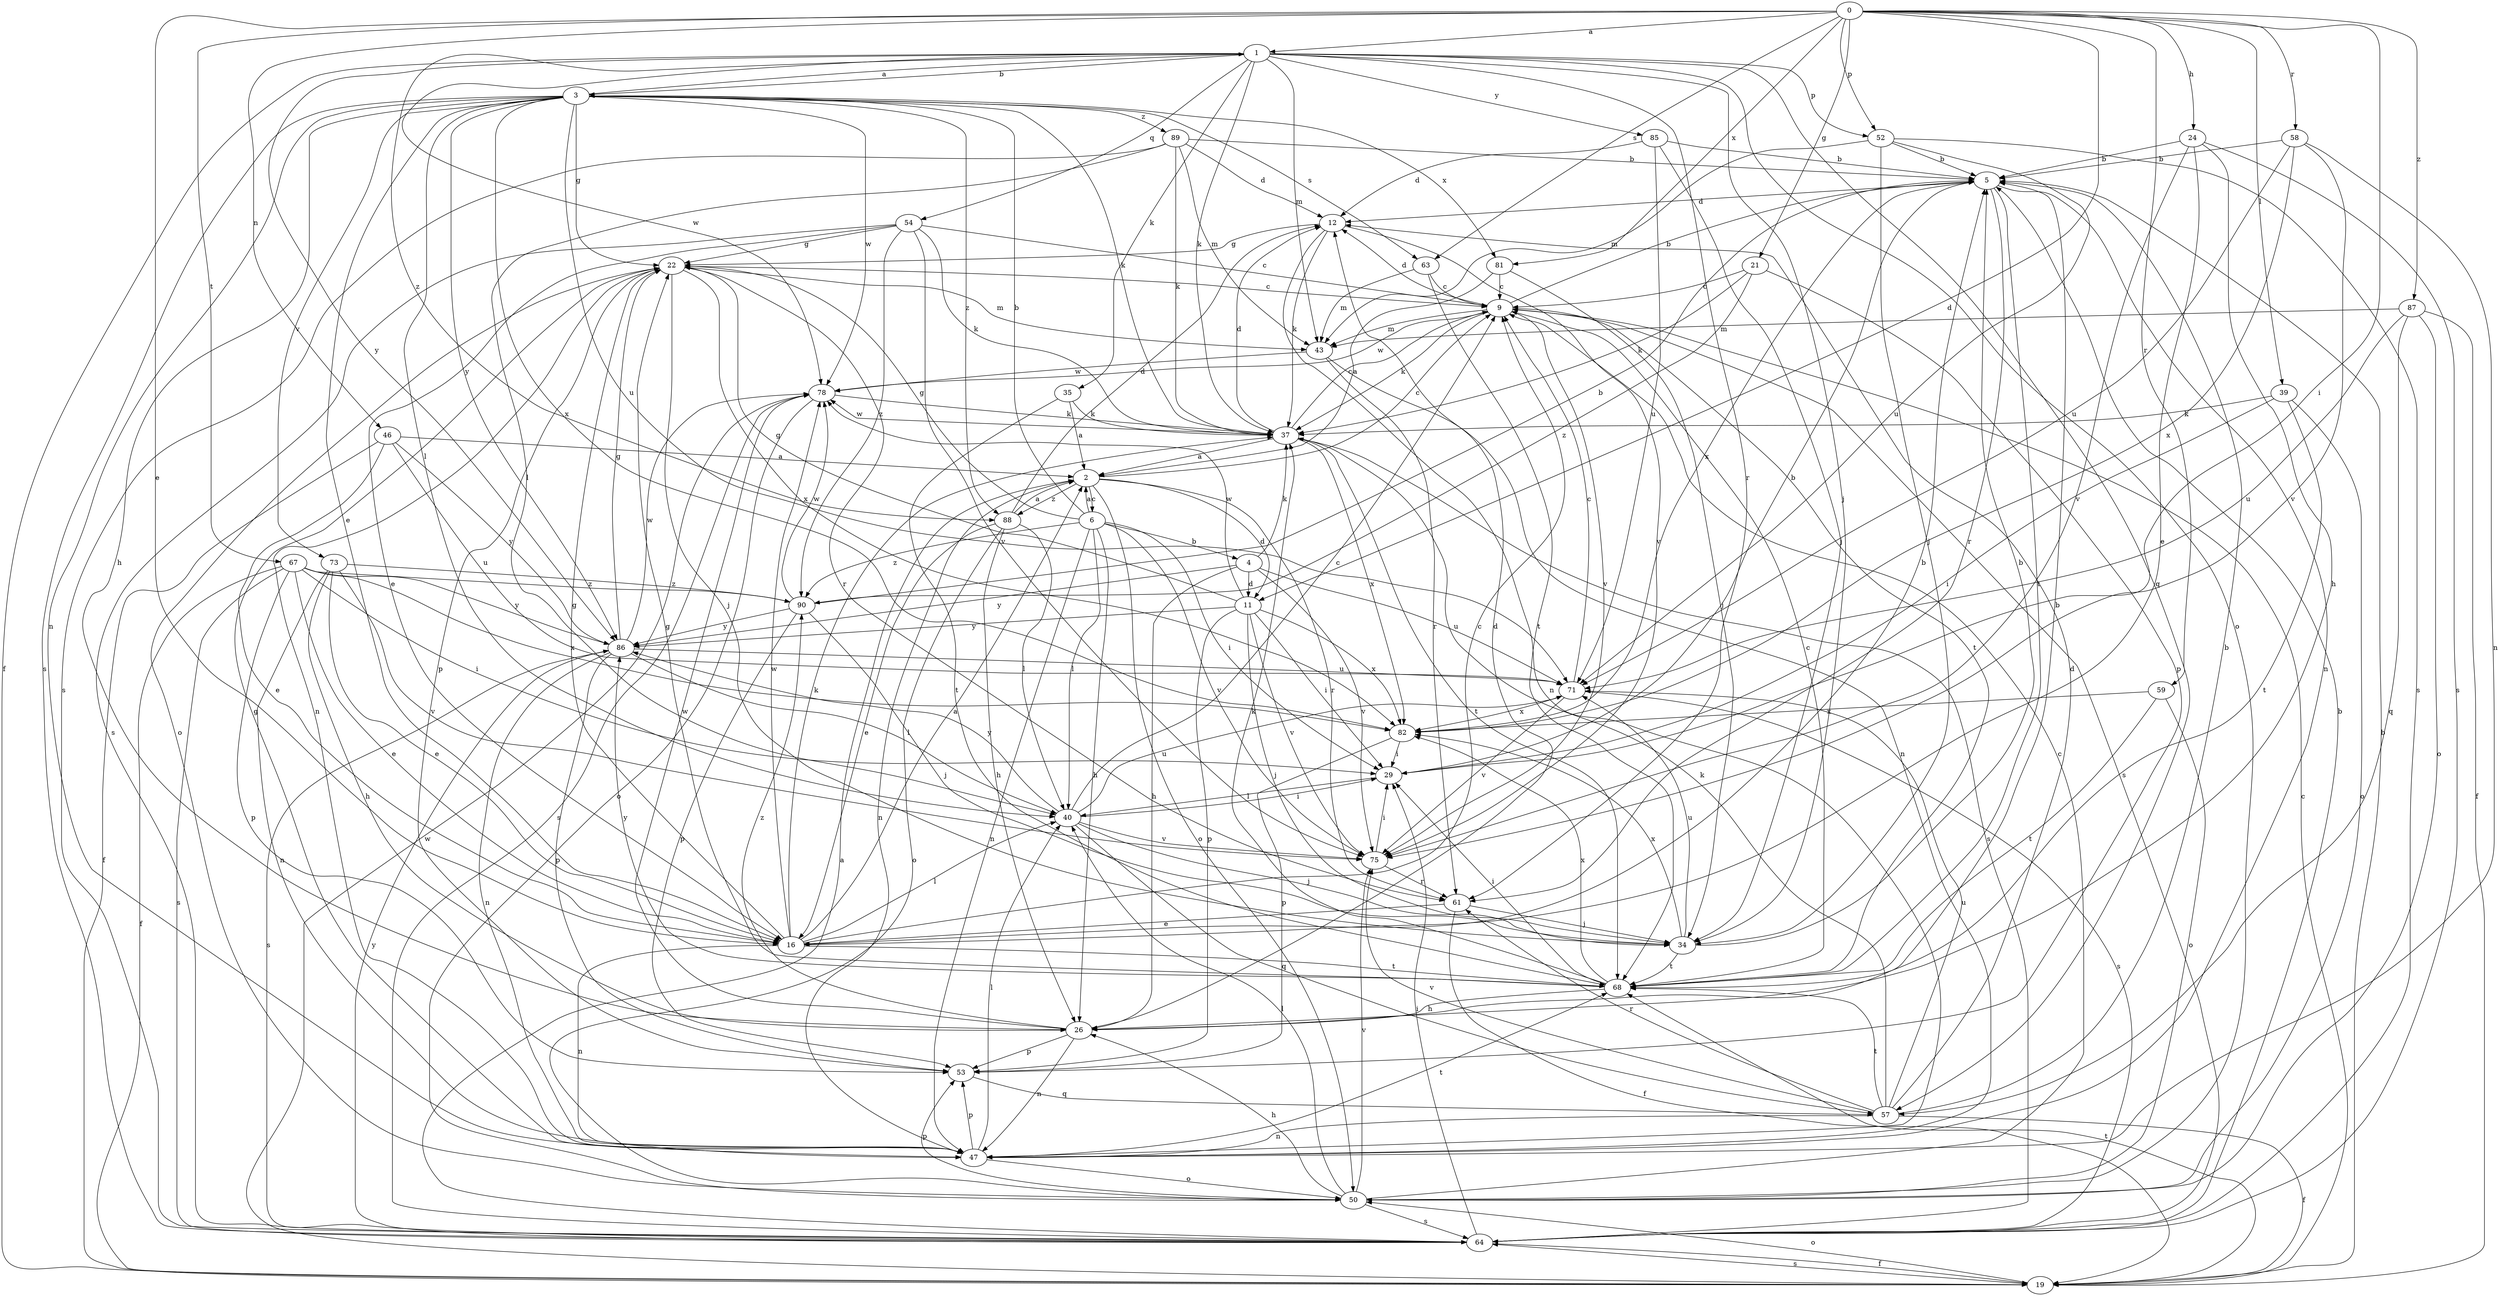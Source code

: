 strict digraph  {
0;
1;
2;
3;
4;
5;
6;
9;
11;
12;
16;
19;
21;
22;
24;
26;
29;
34;
35;
37;
39;
40;
43;
46;
47;
50;
52;
53;
54;
57;
58;
59;
61;
63;
64;
67;
68;
71;
73;
75;
78;
81;
82;
85;
86;
87;
88;
89;
90;
0 -> 1  [label=a];
0 -> 11  [label=d];
0 -> 16  [label=e];
0 -> 21  [label=g];
0 -> 24  [label=h];
0 -> 29  [label=i];
0 -> 39  [label=l];
0 -> 46  [label=n];
0 -> 52  [label=p];
0 -> 58  [label=r];
0 -> 59  [label=r];
0 -> 63  [label=s];
0 -> 67  [label=t];
0 -> 81  [label=x];
0 -> 87  [label=z];
1 -> 3  [label=b];
1 -> 19  [label=f];
1 -> 34  [label=j];
1 -> 35  [label=k];
1 -> 37  [label=k];
1 -> 43  [label=m];
1 -> 50  [label=o];
1 -> 52  [label=p];
1 -> 54  [label=q];
1 -> 57  [label=q];
1 -> 61  [label=r];
1 -> 78  [label=w];
1 -> 85  [label=y];
1 -> 86  [label=y];
1 -> 88  [label=z];
2 -> 6  [label=c];
2 -> 9  [label=c];
2 -> 11  [label=d];
2 -> 47  [label=n];
2 -> 50  [label=o];
2 -> 61  [label=r];
2 -> 88  [label=z];
3 -> 1  [label=a];
3 -> 16  [label=e];
3 -> 22  [label=g];
3 -> 26  [label=h];
3 -> 37  [label=k];
3 -> 40  [label=l];
3 -> 47  [label=n];
3 -> 63  [label=s];
3 -> 64  [label=s];
3 -> 71  [label=u];
3 -> 73  [label=v];
3 -> 78  [label=w];
3 -> 81  [label=x];
3 -> 82  [label=x];
3 -> 86  [label=y];
3 -> 88  [label=z];
3 -> 89  [label=z];
4 -> 11  [label=d];
4 -> 26  [label=h];
4 -> 37  [label=k];
4 -> 71  [label=u];
4 -> 75  [label=v];
4 -> 86  [label=y];
5 -> 12  [label=d];
5 -> 47  [label=n];
5 -> 61  [label=r];
5 -> 68  [label=t];
5 -> 82  [label=x];
6 -> 2  [label=a];
6 -> 3  [label=b];
6 -> 4  [label=b];
6 -> 22  [label=g];
6 -> 26  [label=h];
6 -> 29  [label=i];
6 -> 40  [label=l];
6 -> 47  [label=n];
6 -> 75  [label=v];
6 -> 90  [label=z];
9 -> 5  [label=b];
9 -> 12  [label=d];
9 -> 37  [label=k];
9 -> 43  [label=m];
9 -> 64  [label=s];
9 -> 68  [label=t];
9 -> 75  [label=v];
9 -> 78  [label=w];
11 -> 22  [label=g];
11 -> 29  [label=i];
11 -> 34  [label=j];
11 -> 53  [label=p];
11 -> 75  [label=v];
11 -> 78  [label=w];
11 -> 82  [label=x];
11 -> 86  [label=y];
12 -> 22  [label=g];
12 -> 37  [label=k];
12 -> 47  [label=n];
12 -> 75  [label=v];
16 -> 2  [label=a];
16 -> 5  [label=b];
16 -> 9  [label=c];
16 -> 22  [label=g];
16 -> 37  [label=k];
16 -> 40  [label=l];
16 -> 47  [label=n];
16 -> 68  [label=t];
16 -> 78  [label=w];
19 -> 5  [label=b];
19 -> 9  [label=c];
19 -> 50  [label=o];
19 -> 64  [label=s];
19 -> 68  [label=t];
19 -> 78  [label=w];
21 -> 9  [label=c];
21 -> 37  [label=k];
21 -> 53  [label=p];
21 -> 90  [label=z];
22 -> 9  [label=c];
22 -> 34  [label=j];
22 -> 43  [label=m];
22 -> 47  [label=n];
22 -> 50  [label=o];
22 -> 53  [label=p];
22 -> 61  [label=r];
22 -> 82  [label=x];
24 -> 5  [label=b];
24 -> 16  [label=e];
24 -> 26  [label=h];
24 -> 64  [label=s];
24 -> 75  [label=v];
26 -> 5  [label=b];
26 -> 12  [label=d];
26 -> 47  [label=n];
26 -> 53  [label=p];
26 -> 78  [label=w];
26 -> 90  [label=z];
29 -> 5  [label=b];
29 -> 40  [label=l];
34 -> 5  [label=b];
34 -> 68  [label=t];
34 -> 71  [label=u];
34 -> 82  [label=x];
35 -> 2  [label=a];
35 -> 37  [label=k];
35 -> 68  [label=t];
37 -> 2  [label=a];
37 -> 9  [label=c];
37 -> 12  [label=d];
37 -> 64  [label=s];
37 -> 68  [label=t];
37 -> 78  [label=w];
37 -> 82  [label=x];
39 -> 29  [label=i];
39 -> 37  [label=k];
39 -> 50  [label=o];
39 -> 68  [label=t];
40 -> 9  [label=c];
40 -> 29  [label=i];
40 -> 34  [label=j];
40 -> 57  [label=q];
40 -> 71  [label=u];
40 -> 75  [label=v];
40 -> 86  [label=y];
43 -> 47  [label=n];
43 -> 61  [label=r];
43 -> 78  [label=w];
46 -> 2  [label=a];
46 -> 16  [label=e];
46 -> 19  [label=f];
46 -> 71  [label=u];
46 -> 86  [label=y];
47 -> 22  [label=g];
47 -> 40  [label=l];
47 -> 50  [label=o];
47 -> 53  [label=p];
47 -> 68  [label=t];
50 -> 9  [label=c];
50 -> 26  [label=h];
50 -> 40  [label=l];
50 -> 53  [label=p];
50 -> 64  [label=s];
50 -> 75  [label=v];
52 -> 5  [label=b];
52 -> 34  [label=j];
52 -> 43  [label=m];
52 -> 64  [label=s];
52 -> 71  [label=u];
53 -> 57  [label=q];
54 -> 9  [label=c];
54 -> 16  [label=e];
54 -> 22  [label=g];
54 -> 37  [label=k];
54 -> 64  [label=s];
54 -> 75  [label=v];
54 -> 90  [label=z];
57 -> 5  [label=b];
57 -> 12  [label=d];
57 -> 19  [label=f];
57 -> 37  [label=k];
57 -> 47  [label=n];
57 -> 61  [label=r];
57 -> 68  [label=t];
57 -> 71  [label=u];
57 -> 75  [label=v];
58 -> 5  [label=b];
58 -> 47  [label=n];
58 -> 71  [label=u];
58 -> 75  [label=v];
58 -> 82  [label=x];
59 -> 50  [label=o];
59 -> 68  [label=t];
59 -> 82  [label=x];
61 -> 16  [label=e];
61 -> 19  [label=f];
61 -> 34  [label=j];
63 -> 9  [label=c];
63 -> 43  [label=m];
63 -> 68  [label=t];
64 -> 2  [label=a];
64 -> 5  [label=b];
64 -> 19  [label=f];
64 -> 29  [label=i];
64 -> 86  [label=y];
67 -> 16  [label=e];
67 -> 19  [label=f];
67 -> 29  [label=i];
67 -> 53  [label=p];
67 -> 64  [label=s];
67 -> 82  [label=x];
67 -> 86  [label=y];
67 -> 90  [label=z];
68 -> 9  [label=c];
68 -> 22  [label=g];
68 -> 26  [label=h];
68 -> 29  [label=i];
68 -> 37  [label=k];
68 -> 82  [label=x];
68 -> 86  [label=y];
71 -> 9  [label=c];
71 -> 64  [label=s];
71 -> 75  [label=v];
71 -> 82  [label=x];
73 -> 16  [label=e];
73 -> 26  [label=h];
73 -> 47  [label=n];
73 -> 75  [label=v];
73 -> 90  [label=z];
75 -> 29  [label=i];
75 -> 61  [label=r];
78 -> 37  [label=k];
78 -> 50  [label=o];
78 -> 64  [label=s];
81 -> 2  [label=a];
81 -> 9  [label=c];
81 -> 34  [label=j];
82 -> 29  [label=i];
82 -> 53  [label=p];
85 -> 5  [label=b];
85 -> 12  [label=d];
85 -> 34  [label=j];
85 -> 71  [label=u];
86 -> 22  [label=g];
86 -> 40  [label=l];
86 -> 47  [label=n];
86 -> 53  [label=p];
86 -> 64  [label=s];
86 -> 71  [label=u];
86 -> 78  [label=w];
87 -> 19  [label=f];
87 -> 43  [label=m];
87 -> 50  [label=o];
87 -> 57  [label=q];
87 -> 71  [label=u];
88 -> 2  [label=a];
88 -> 12  [label=d];
88 -> 16  [label=e];
88 -> 26  [label=h];
88 -> 40  [label=l];
88 -> 50  [label=o];
89 -> 5  [label=b];
89 -> 12  [label=d];
89 -> 37  [label=k];
89 -> 40  [label=l];
89 -> 43  [label=m];
89 -> 64  [label=s];
90 -> 5  [label=b];
90 -> 34  [label=j];
90 -> 53  [label=p];
90 -> 78  [label=w];
90 -> 86  [label=y];
}
